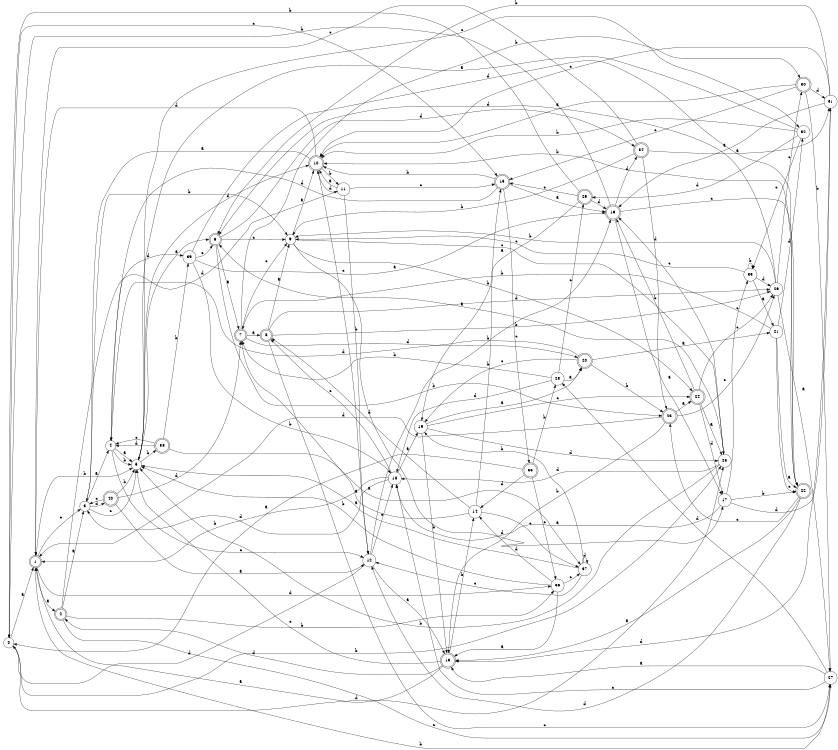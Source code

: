 digraph n33_1 {
__start0 [label="" shape="none"];

rankdir=LR;
size="8,5";

s0 [style="filled", color="black", fillcolor="white" shape="circle", label="0"];
s1 [style="rounded,filled", color="black", fillcolor="white" shape="doublecircle", label="1"];
s2 [style="rounded,filled", color="black", fillcolor="white" shape="doublecircle", label="2"];
s3 [style="filled", color="black", fillcolor="white" shape="circle", label="3"];
s4 [style="filled", color="black", fillcolor="white" shape="circle", label="4"];
s5 [style="filled", color="black", fillcolor="white" shape="circle", label="5"];
s6 [style="rounded,filled", color="black", fillcolor="white" shape="doublecircle", label="6"];
s7 [style="rounded,filled", color="black", fillcolor="white" shape="doublecircle", label="7"];
s8 [style="rounded,filled", color="black", fillcolor="white" shape="doublecircle", label="8"];
s9 [style="filled", color="black", fillcolor="white" shape="circle", label="9"];
s10 [style="rounded,filled", color="black", fillcolor="white" shape="doublecircle", label="10"];
s11 [style="filled", color="black", fillcolor="white" shape="circle", label="11"];
s12 [style="filled", color="black", fillcolor="white" shape="circle", label="12"];
s13 [style="rounded,filled", color="black", fillcolor="white" shape="doublecircle", label="13"];
s14 [style="filled", color="black", fillcolor="white" shape="circle", label="14"];
s15 [style="rounded,filled", color="black", fillcolor="white" shape="doublecircle", label="15"];
s16 [style="rounded,filled", color="black", fillcolor="white" shape="doublecircle", label="16"];
s17 [style="filled", color="black", fillcolor="white" shape="circle", label="17"];
s18 [style="filled", color="black", fillcolor="white" shape="circle", label="18"];
s19 [style="filled", color="black", fillcolor="white" shape="circle", label="19"];
s20 [style="rounded,filled", color="black", fillcolor="white" shape="doublecircle", label="20"];
s21 [style="filled", color="black", fillcolor="white" shape="circle", label="21"];
s22 [style="rounded,filled", color="black", fillcolor="white" shape="doublecircle", label="22"];
s23 [style="rounded,filled", color="black", fillcolor="white" shape="doublecircle", label="23"];
s24 [style="rounded,filled", color="black", fillcolor="white" shape="doublecircle", label="24"];
s25 [style="filled", color="black", fillcolor="white" shape="circle", label="25"];
s26 [style="filled", color="black", fillcolor="white" shape="circle", label="26"];
s27 [style="filled", color="black", fillcolor="white" shape="circle", label="27"];
s28 [style="filled", color="black", fillcolor="white" shape="circle", label="28"];
s29 [style="rounded,filled", color="black", fillcolor="white" shape="doublecircle", label="29"];
s30 [style="rounded,filled", color="black", fillcolor="white" shape="doublecircle", label="30"];
s31 [style="filled", color="black", fillcolor="white" shape="circle", label="31"];
s32 [style="filled", color="black", fillcolor="white" shape="circle", label="32"];
s33 [style="filled", color="black", fillcolor="white" shape="circle", label="33"];
s34 [style="rounded,filled", color="black", fillcolor="white" shape="doublecircle", label="34"];
s35 [style="rounded,filled", color="black", fillcolor="white" shape="doublecircle", label="35"];
s36 [style="filled", color="black", fillcolor="white" shape="circle", label="36"];
s37 [style="filled", color="black", fillcolor="white" shape="circle", label="37"];
s38 [style="rounded,filled", color="black", fillcolor="white" shape="doublecircle", label="38"];
s39 [style="filled", color="black", fillcolor="white" shape="circle", label="39"];
s40 [style="rounded,filled", color="black", fillcolor="white" shape="doublecircle", label="40"];
s0 -> s1 [label="a"];
s0 -> s25 [label="b"];
s0 -> s15 [label="c"];
s0 -> s25 [label="d"];
s1 -> s2 [label="a"];
s1 -> s5 [label="b"];
s1 -> s3 [label="c"];
s1 -> s36 [label="d"];
s2 -> s3 [label="a"];
s2 -> s36 [label="b"];
s2 -> s27 [label="c"];
s2 -> s11 [label="d"];
s3 -> s4 [label="a"];
s3 -> s9 [label="b"];
s3 -> s5 [label="c"];
s3 -> s40 [label="d"];
s4 -> s5 [label="a"];
s4 -> s5 [label="b"];
s4 -> s12 [label="c"];
s4 -> s39 [label="d"];
s5 -> s6 [label="a"];
s5 -> s38 [label="b"];
s5 -> s32 [label="c"];
s5 -> s10 [label="d"];
s6 -> s7 [label="a"];
s6 -> s23 [label="b"];
s6 -> s9 [label="c"];
s6 -> s34 [label="d"];
s7 -> s8 [label="a"];
s7 -> s30 [label="b"];
s7 -> s9 [label="c"];
s7 -> s20 [label="d"];
s8 -> s9 [label="a"];
s8 -> s26 [label="b"];
s8 -> s27 [label="c"];
s8 -> s26 [label="d"];
s9 -> s10 [label="a"];
s9 -> s24 [label="b"];
s9 -> s25 [label="c"];
s9 -> s17 [label="d"];
s10 -> s3 [label="a"];
s10 -> s11 [label="b"];
s10 -> s12 [label="c"];
s10 -> s1 [label="d"];
s11 -> s10 [label="a"];
s11 -> s12 [label="b"];
s11 -> s15 [label="c"];
s11 -> s10 [label="d"];
s12 -> s13 [label="a"];
s12 -> s16 [label="b"];
s12 -> s18 [label="c"];
s12 -> s0 [label="d"];
s13 -> s1 [label="a"];
s13 -> s14 [label="b"];
s13 -> s5 [label="c"];
s13 -> s2 [label="d"];
s14 -> s7 [label="a"];
s14 -> s15 [label="b"];
s14 -> s37 [label="c"];
s14 -> s8 [label="d"];
s15 -> s16 [label="a"];
s15 -> s10 [label="b"];
s15 -> s35 [label="c"];
s15 -> s4 [label="d"];
s16 -> s17 [label="a"];
s16 -> s0 [label="b"];
s16 -> s22 [label="c"];
s16 -> s34 [label="d"];
s17 -> s18 [label="a"];
s17 -> s22 [label="b"];
s17 -> s33 [label="c"];
s17 -> s31 [label="d"];
s18 -> s19 [label="a"];
s18 -> s1 [label="b"];
s18 -> s8 [label="c"];
s18 -> s3 [label="d"];
s19 -> s20 [label="a"];
s19 -> s13 [label="b"];
s19 -> s24 [label="c"];
s19 -> s25 [label="d"];
s20 -> s21 [label="a"];
s20 -> s23 [label="b"];
s20 -> s19 [label="c"];
s20 -> s4 [label="d"];
s21 -> s22 [label="a"];
s21 -> s7 [label="b"];
s21 -> s22 [label="c"];
s21 -> s32 [label="d"];
s22 -> s13 [label="a"];
s22 -> s10 [label="b"];
s22 -> s23 [label="c"];
s22 -> s12 [label="d"];
s23 -> s24 [label="a"];
s23 -> s13 [label="b"];
s23 -> s26 [label="c"];
s23 -> s1 [label="d"];
s24 -> s25 [label="a"];
s24 -> s16 [label="b"];
s24 -> s26 [label="c"];
s24 -> s17 [label="d"];
s25 -> s6 [label="a"];
s25 -> s5 [label="b"];
s25 -> s16 [label="c"];
s25 -> s18 [label="d"];
s26 -> s27 [label="a"];
s26 -> s9 [label="b"];
s26 -> s30 [label="c"];
s26 -> s6 [label="d"];
s27 -> s13 [label="a"];
s27 -> s1 [label="b"];
s27 -> s18 [label="c"];
s27 -> s28 [label="d"];
s28 -> s20 [label="a"];
s28 -> s7 [label="b"];
s28 -> s29 [label="c"];
s28 -> s18 [label="d"];
s29 -> s19 [label="a"];
s29 -> s0 [label="b"];
s29 -> s15 [label="c"];
s29 -> s16 [label="d"];
s30 -> s10 [label="a"];
s30 -> s27 [label="b"];
s30 -> s15 [label="c"];
s30 -> s31 [label="d"];
s31 -> s16 [label="a"];
s31 -> s6 [label="b"];
s31 -> s10 [label="c"];
s31 -> s13 [label="d"];
s32 -> s5 [label="a"];
s32 -> s10 [label="b"];
s32 -> s33 [label="c"];
s32 -> s29 [label="d"];
s33 -> s21 [label="a"];
s33 -> s33 [label="b"];
s33 -> s9 [label="c"];
s33 -> s26 [label="d"];
s34 -> s31 [label="a"];
s34 -> s9 [label="b"];
s34 -> s1 [label="c"];
s34 -> s23 [label="d"];
s35 -> s0 [label="a"];
s35 -> s28 [label="b"];
s35 -> s36 [label="c"];
s35 -> s14 [label="d"];
s36 -> s13 [label="a"];
s36 -> s5 [label="b"];
s36 -> s37 [label="c"];
s36 -> s14 [label="d"];
s37 -> s5 [label="a"];
s37 -> s19 [label="b"];
s37 -> s12 [label="c"];
s37 -> s37 [label="d"];
s38 -> s37 [label="a"];
s38 -> s39 [label="b"];
s38 -> s4 [label="c"];
s38 -> s4 [label="d"];
s39 -> s16 [label="a"];
s39 -> s18 [label="b"];
s39 -> s6 [label="c"];
s39 -> s22 [label="d"];
s40 -> s12 [label="a"];
s40 -> s5 [label="b"];
s40 -> s3 [label="c"];
s40 -> s7 [label="d"];

}